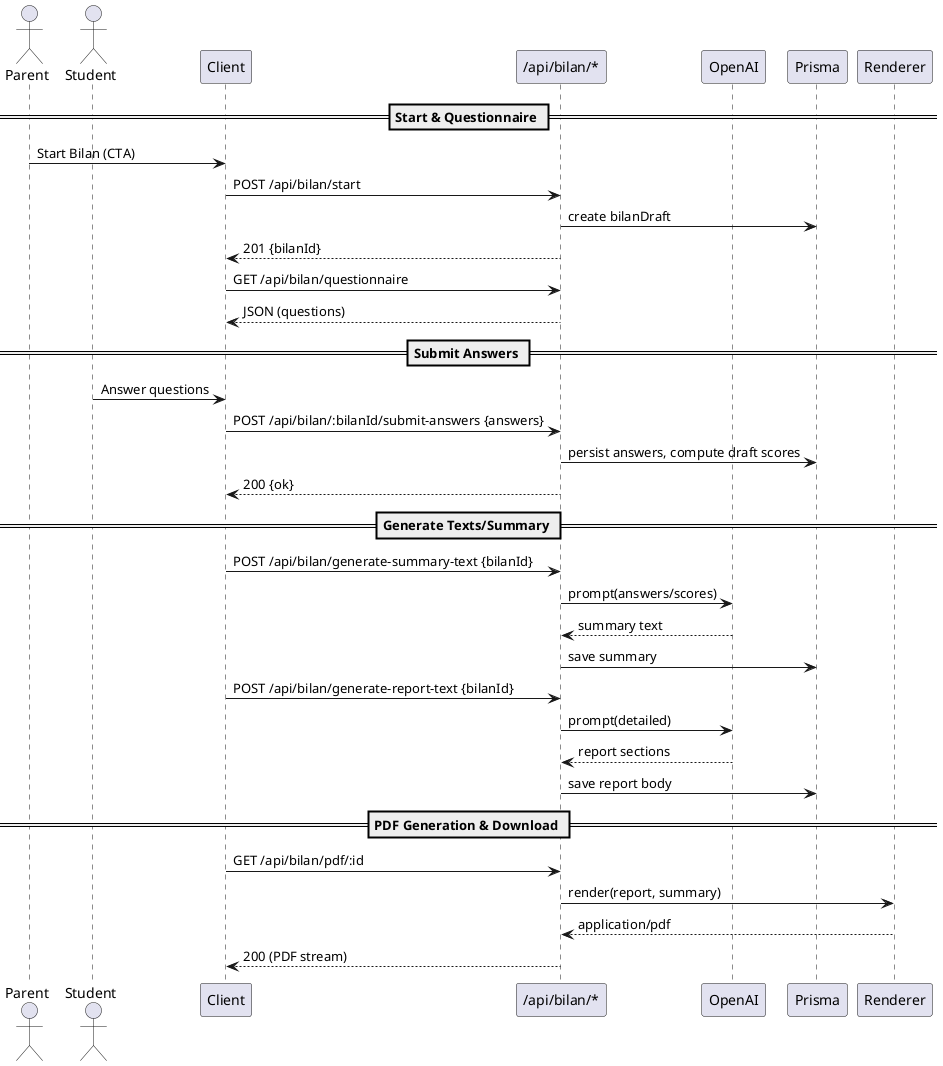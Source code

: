 @startuml
actor Parent
actor Student
participant Client
participant BilanAPI as "/api/bilan/*"
participant OpenAI
participant DB as "Prisma"
participant PDF as "Renderer"

== Start & Questionnaire ==
Parent -> Client: Start Bilan (CTA)
Client -> BilanAPI: POST /api/bilan/start
BilanAPI -> DB: create bilanDraft
BilanAPI --> Client: 201 {bilanId}

Client -> BilanAPI: GET /api/bilan/questionnaire
BilanAPI --> Client: JSON (questions)

== Submit Answers ==
Student -> Client: Answer questions
Client -> BilanAPI: POST /api/bilan/:bilanId/submit-answers {answers}
BilanAPI -> DB: persist answers, compute draft scores
BilanAPI --> Client: 200 {ok}

== Generate Texts/Summary ==
Client -> BilanAPI: POST /api/bilan/generate-summary-text {bilanId}
BilanAPI -> OpenAI: prompt(answers/scores)
OpenAI --> BilanAPI: summary text
BilanAPI -> DB: save summary

Client -> BilanAPI: POST /api/bilan/generate-report-text {bilanId}
BilanAPI -> OpenAI: prompt(detailed)
OpenAI --> BilanAPI: report sections
BilanAPI -> DB: save report body

== PDF Generation & Download ==
Client -> BilanAPI: GET /api/bilan/pdf/:id
BilanAPI -> PDF: render(report, summary)
PDF --> BilanAPI: application/pdf
BilanAPI --> Client: 200 (PDF stream)

@enduml
